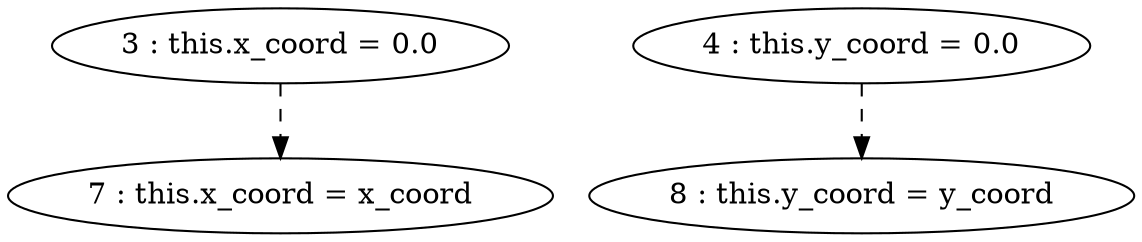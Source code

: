 digraph G {
"3 : this.x_coord = 0.0"
"3 : this.x_coord = 0.0" -> "7 : this.x_coord = x_coord" [style=dashed]
"4 : this.y_coord = 0.0"
"4 : this.y_coord = 0.0" -> "8 : this.y_coord = y_coord" [style=dashed]
"7 : this.x_coord = x_coord"
"8 : this.y_coord = y_coord"
}